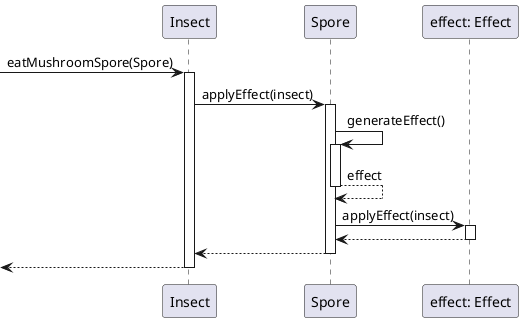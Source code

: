 @startuml SporeEating

participant "Insect" as insect
participant "Spore" as spore
participant "effect: Effect" as effect


->insect: eatMushroomSpore(Spore)
activate insect

    
insect->spore : applyEffect(insect)

activate spore



spore->spore : generateEffect()
activate spore

spore --> spore: effect
deactivate spore


spore ->effect : applyEffect(insect)
activate effect

spore <-- effect
deactivate effect

insect <-- spore
deactivate spore

<-- insect
deactivate insect



@enduml